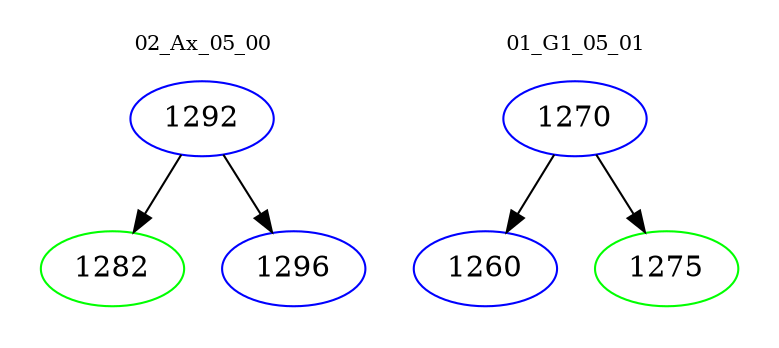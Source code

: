 digraph{
subgraph cluster_0 {
color = white
label = "02_Ax_05_00";
fontsize=10;
T0_1292 [label="1292", color="blue"]
T0_1292 -> T0_1282 [color="black"]
T0_1282 [label="1282", color="green"]
T0_1292 -> T0_1296 [color="black"]
T0_1296 [label="1296", color="blue"]
}
subgraph cluster_1 {
color = white
label = "01_G1_05_01";
fontsize=10;
T1_1270 [label="1270", color="blue"]
T1_1270 -> T1_1260 [color="black"]
T1_1260 [label="1260", color="blue"]
T1_1270 -> T1_1275 [color="black"]
T1_1275 [label="1275", color="green"]
}
}
